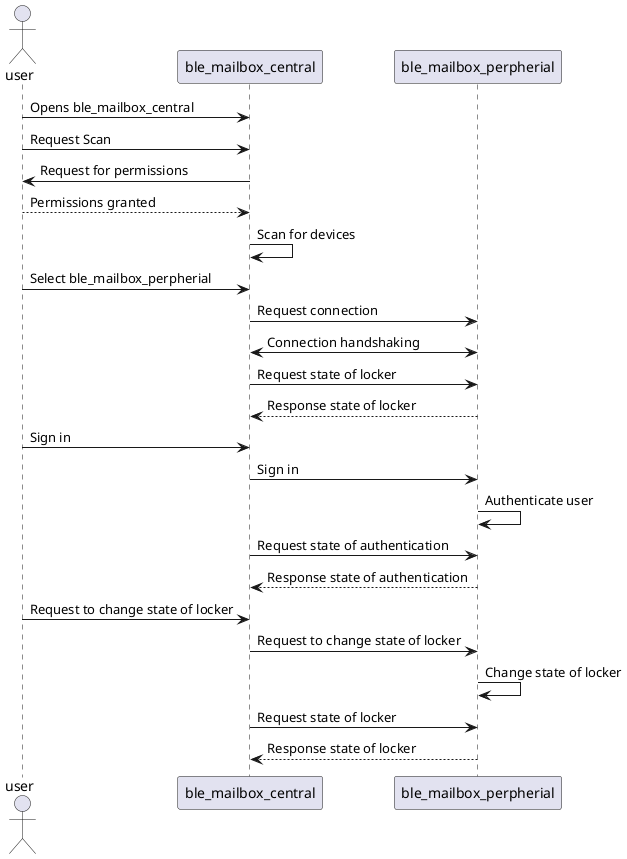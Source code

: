 @startuml
    actor user
    user -> ble_mailbox_central : Opens ble_mailbox_central
    user  -> ble_mailbox_central : Request Scan
    ble_mailbox_central -> user : Request for permissions
    user  --> ble_mailbox_central : Permissions granted
    ble_mailbox_central -> ble_mailbox_central : Scan for devices
    user  -> ble_mailbox_central : Select ble_mailbox_perpherial
    ble_mailbox_central  -> ble_mailbox_perpherial : Request connection
    ble_mailbox_central  <-> ble_mailbox_perpherial : Connection handshaking
    ble_mailbox_central  -> ble_mailbox_perpherial : Request state of locker
    ble_mailbox_perpherial  --> ble_mailbox_central : Response state of locker
    user  -> ble_mailbox_central : Sign in
    ble_mailbox_central  -> ble_mailbox_perpherial : Sign in
    ble_mailbox_perpherial  -> ble_mailbox_perpherial : Authenticate user
    ble_mailbox_central  -> ble_mailbox_perpherial : Request state of authentication
    ble_mailbox_perpherial  --> ble_mailbox_central : Response state of authentication
    user  -> ble_mailbox_central : Request to change state of locker
    ble_mailbox_central  -> ble_mailbox_perpherial : Request to change state of locker
    ble_mailbox_perpherial  -> ble_mailbox_perpherial : Change state of locker
    ble_mailbox_central  -> ble_mailbox_perpherial : Request state of locker
    ble_mailbox_perpherial  --> ble_mailbox_central : Response state of locker
@enduml